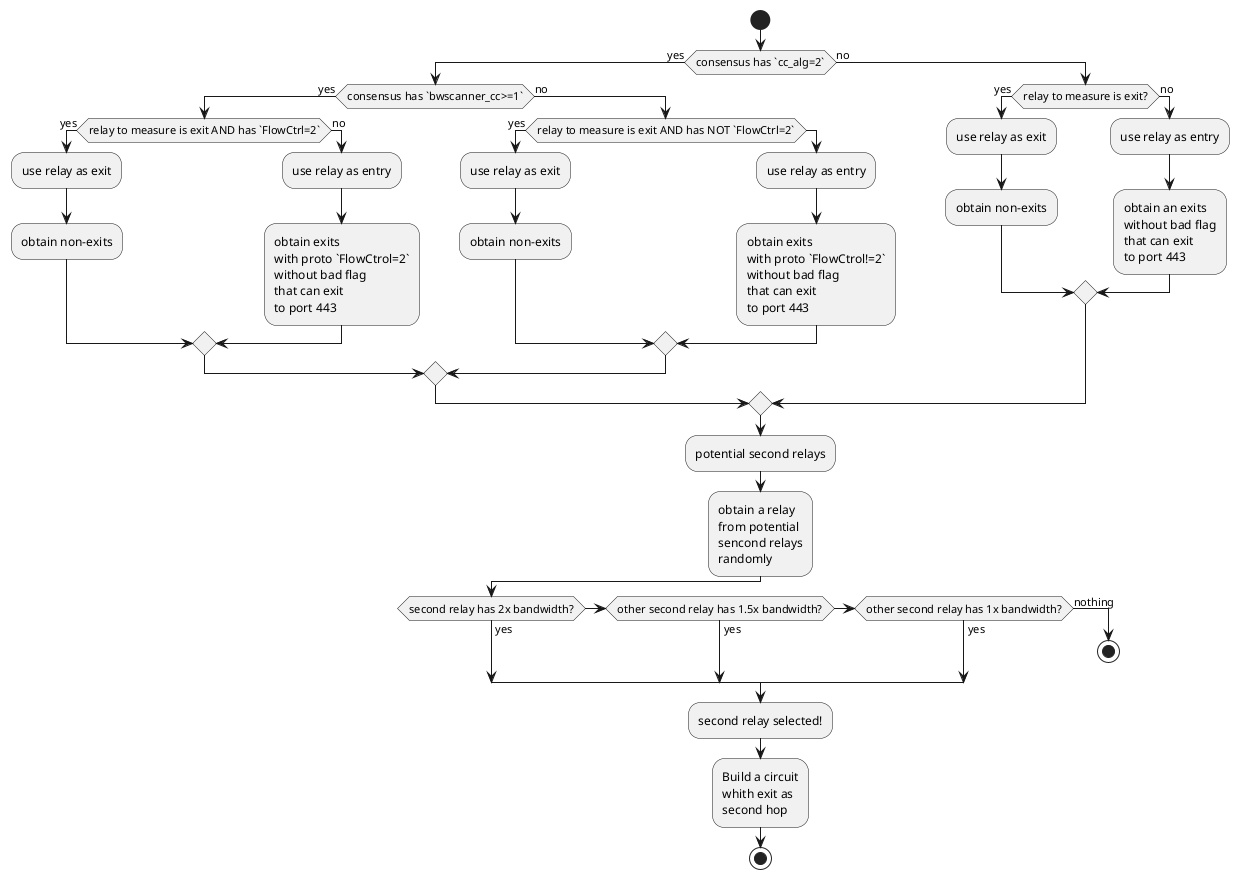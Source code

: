 @startuml

start

if (consensus has `cc_alg=2`) then (yes)
  if (consensus has `bwscanner_cc>=1`) then (yes)
    if (relay to measure is exit AND has `FlowCtrl=2`) then (yes)
      :use relay as exit;
      :obtain non-exits;
    else (no)
      :use relay as entry;
      :obtain exits
      with proto `FlowCtrol=2`
      without bad flag
      that can exit
      to port 443;
    endif
  'no bwscanner>=1
  else (no)
    if (relay to measure is exit AND has NOT `FlowCtrl=2`) then (yes)
      :use relay as exit;
      :obtain non-exits;
    else
      :use relay as entry;
      :obtain exits
      with proto `FlowCtrol!=2`
      without bad flag
      that can exit
      to port 443;
    endif
  endif
' no cc_alg=2
else (no)
  if (relay to measure is exit?) then (yes)
    :use relay as exit;
    :obtain non-exits;
  else (no)
    :use relay as entry;
    :obtain an exits
    without bad flag
    that can exit
    to port 443;
  endif
endif

:potential second relays;
:obtain a relay
from potential
sencond relays
randomly;
if (second relay has 2x bandwidth?) then (yes)
elseif (other second relay has 1.5x bandwidth?) then (yes)
elseif (other second relay has 1x bandwidth?) then (yes)
else (nothing)
  stop
endif
:second relay selected!;
:Build a circuit
whith exit as
second hop;
stop

@enduml
